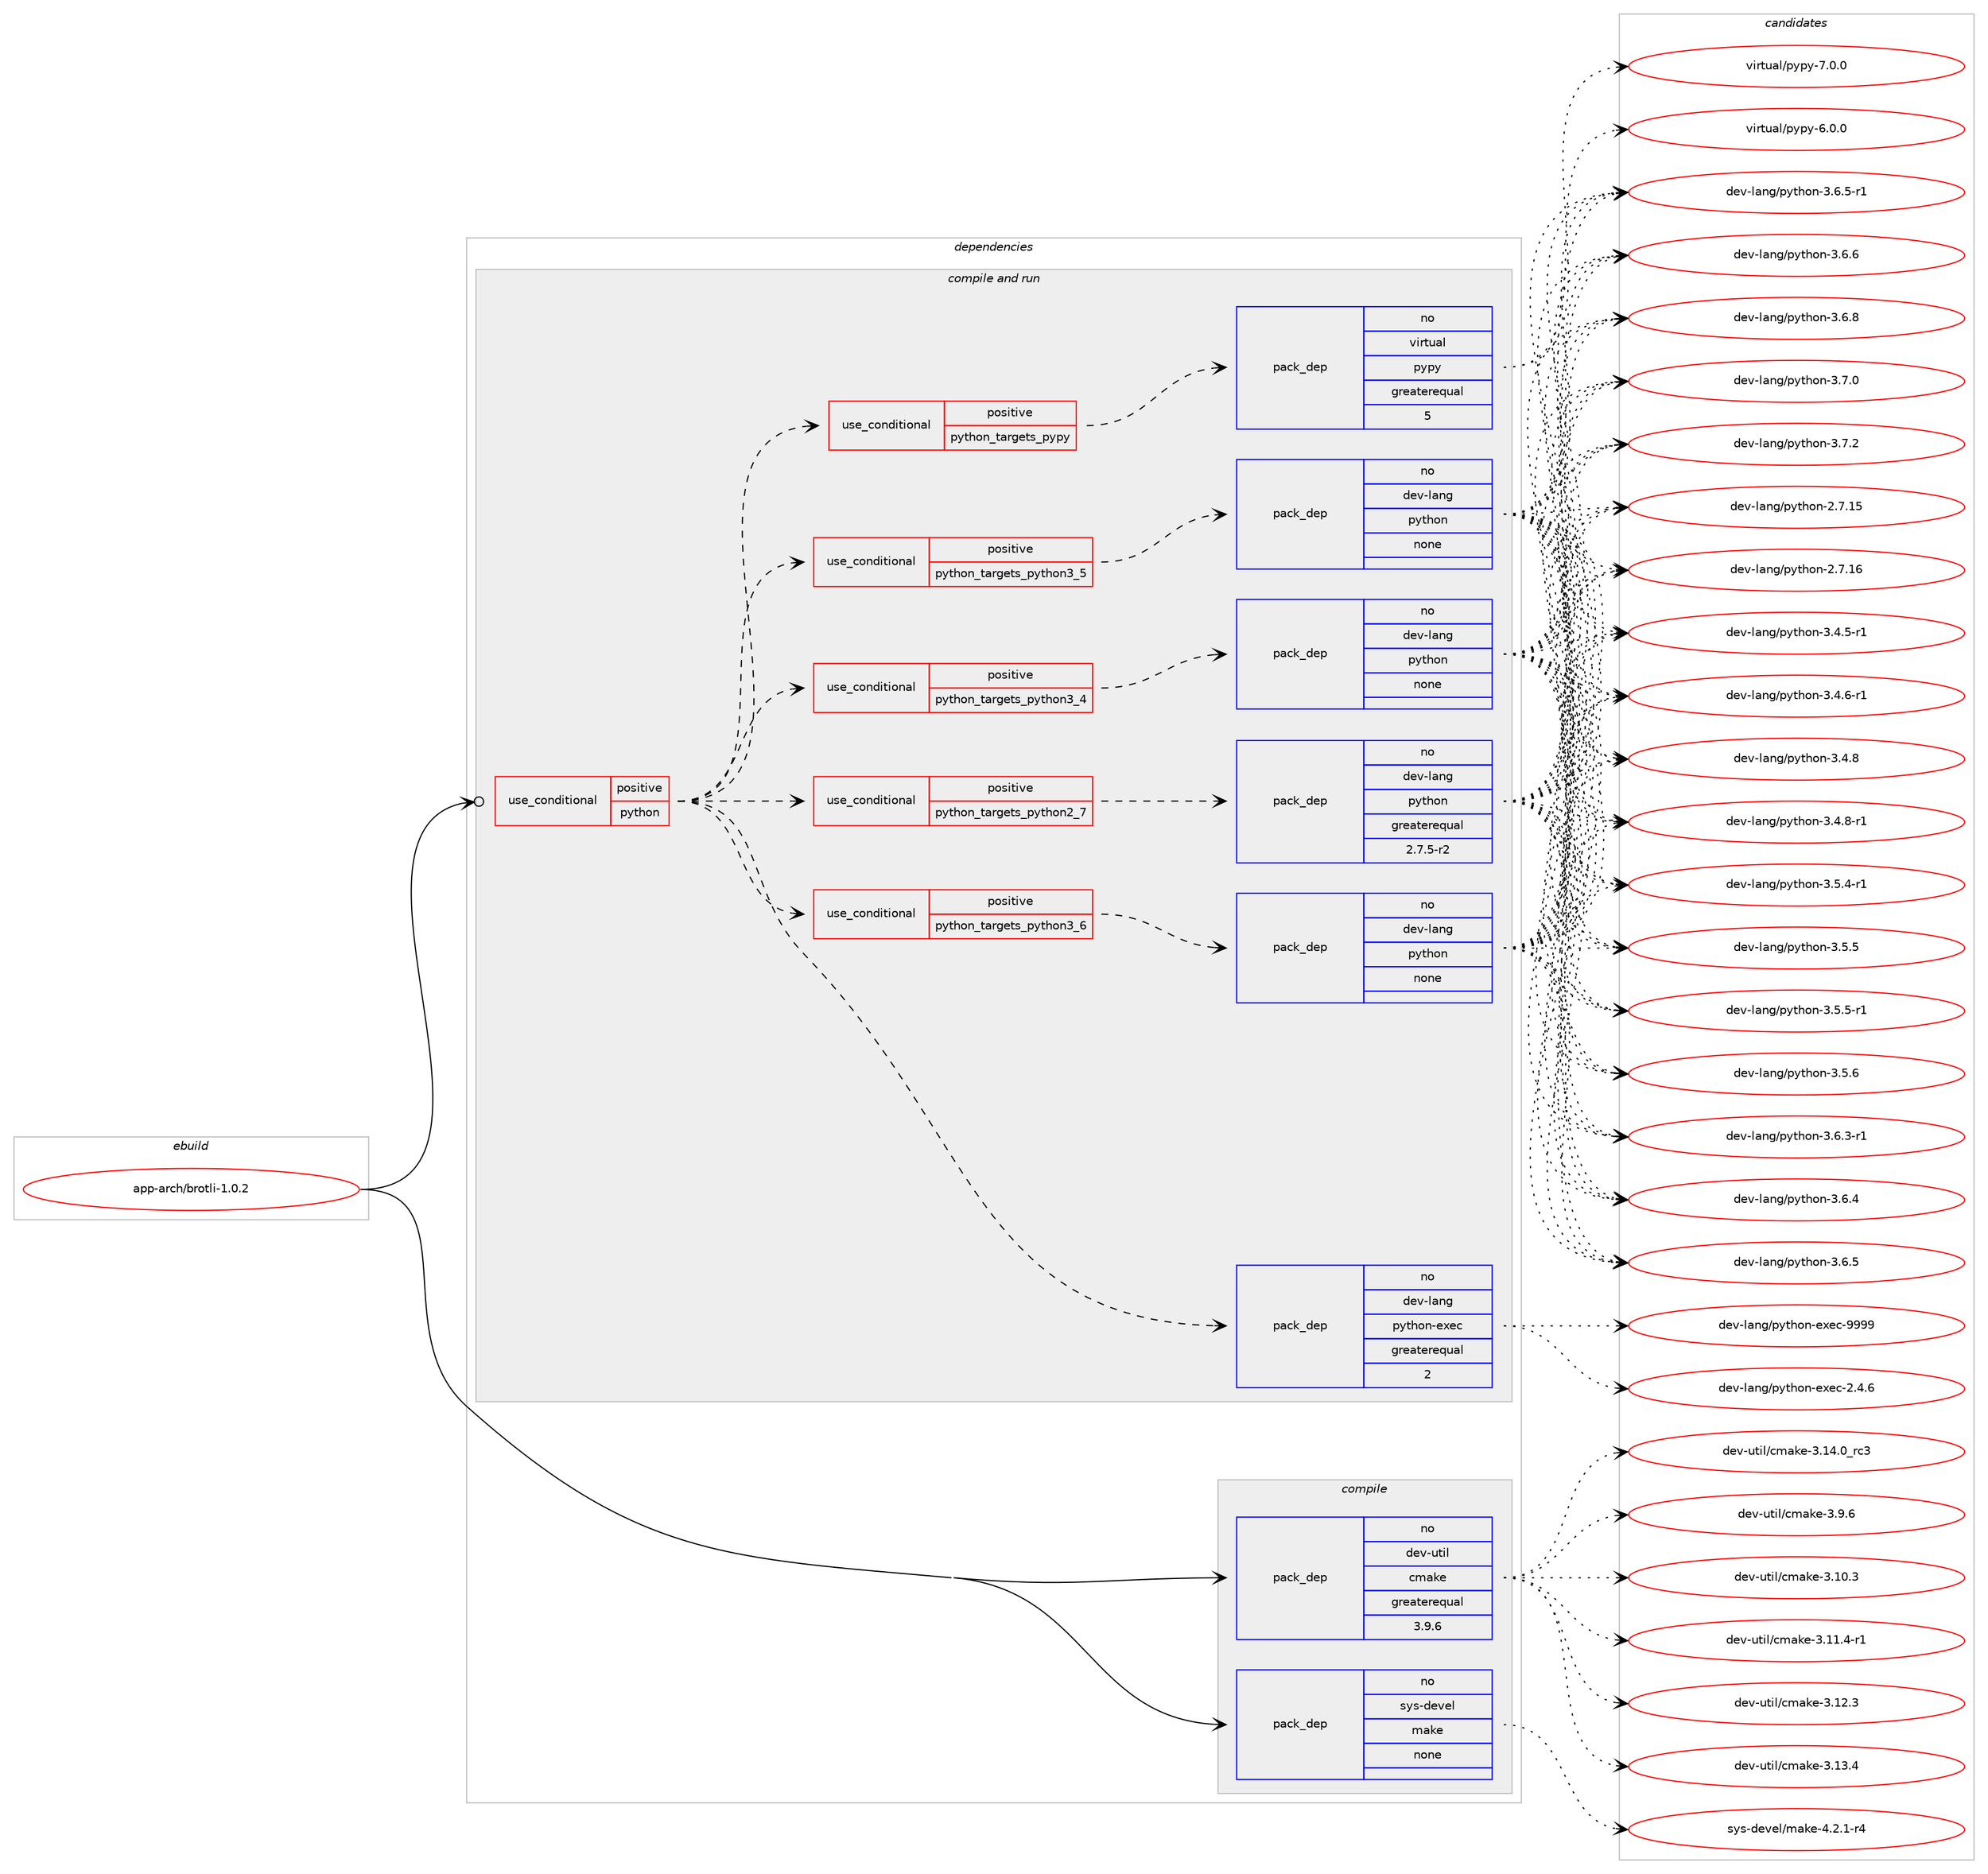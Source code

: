 digraph prolog {

# *************
# Graph options
# *************

newrank=true;
concentrate=true;
compound=true;
graph [rankdir=LR,fontname=Helvetica,fontsize=10,ranksep=1.5];#, ranksep=2.5, nodesep=0.2];
edge  [arrowhead=vee];
node  [fontname=Helvetica,fontsize=10];

# **********
# The ebuild
# **********

subgraph cluster_leftcol {
color=gray;
rank=same;
label=<<i>ebuild</i>>;
id [label="app-arch/brotli-1.0.2", color=red, width=4, href="../app-arch/brotli-1.0.2.svg"];
}

# ****************
# The dependencies
# ****************

subgraph cluster_midcol {
color=gray;
label=<<i>dependencies</i>>;
subgraph cluster_compile {
fillcolor="#eeeeee";
style=filled;
label=<<i>compile</i>>;
subgraph pack904674 {
dependency1270792 [label=<<TABLE BORDER="0" CELLBORDER="1" CELLSPACING="0" CELLPADDING="4" WIDTH="220"><TR><TD ROWSPAN="6" CELLPADDING="30">pack_dep</TD></TR><TR><TD WIDTH="110">no</TD></TR><TR><TD>dev-util</TD></TR><TR><TD>cmake</TD></TR><TR><TD>greaterequal</TD></TR><TR><TD>3.9.6</TD></TR></TABLE>>, shape=none, color=blue];
}
id:e -> dependency1270792:w [weight=20,style="solid",arrowhead="vee"];
subgraph pack904675 {
dependency1270793 [label=<<TABLE BORDER="0" CELLBORDER="1" CELLSPACING="0" CELLPADDING="4" WIDTH="220"><TR><TD ROWSPAN="6" CELLPADDING="30">pack_dep</TD></TR><TR><TD WIDTH="110">no</TD></TR><TR><TD>sys-devel</TD></TR><TR><TD>make</TD></TR><TR><TD>none</TD></TR><TR><TD></TD></TR></TABLE>>, shape=none, color=blue];
}
id:e -> dependency1270793:w [weight=20,style="solid",arrowhead="vee"];
}
subgraph cluster_compileandrun {
fillcolor="#eeeeee";
style=filled;
label=<<i>compile and run</i>>;
subgraph cond346399 {
dependency1270794 [label=<<TABLE BORDER="0" CELLBORDER="1" CELLSPACING="0" CELLPADDING="4"><TR><TD ROWSPAN="3" CELLPADDING="10">use_conditional</TD></TR><TR><TD>positive</TD></TR><TR><TD>python</TD></TR></TABLE>>, shape=none, color=red];
subgraph cond346400 {
dependency1270795 [label=<<TABLE BORDER="0" CELLBORDER="1" CELLSPACING="0" CELLPADDING="4"><TR><TD ROWSPAN="3" CELLPADDING="10">use_conditional</TD></TR><TR><TD>positive</TD></TR><TR><TD>python_targets_pypy</TD></TR></TABLE>>, shape=none, color=red];
subgraph pack904676 {
dependency1270796 [label=<<TABLE BORDER="0" CELLBORDER="1" CELLSPACING="0" CELLPADDING="4" WIDTH="220"><TR><TD ROWSPAN="6" CELLPADDING="30">pack_dep</TD></TR><TR><TD WIDTH="110">no</TD></TR><TR><TD>virtual</TD></TR><TR><TD>pypy</TD></TR><TR><TD>greaterequal</TD></TR><TR><TD>5</TD></TR></TABLE>>, shape=none, color=blue];
}
dependency1270795:e -> dependency1270796:w [weight=20,style="dashed",arrowhead="vee"];
}
dependency1270794:e -> dependency1270795:w [weight=20,style="dashed",arrowhead="vee"];
subgraph cond346401 {
dependency1270797 [label=<<TABLE BORDER="0" CELLBORDER="1" CELLSPACING="0" CELLPADDING="4"><TR><TD ROWSPAN="3" CELLPADDING="10">use_conditional</TD></TR><TR><TD>positive</TD></TR><TR><TD>python_targets_python2_7</TD></TR></TABLE>>, shape=none, color=red];
subgraph pack904677 {
dependency1270798 [label=<<TABLE BORDER="0" CELLBORDER="1" CELLSPACING="0" CELLPADDING="4" WIDTH="220"><TR><TD ROWSPAN="6" CELLPADDING="30">pack_dep</TD></TR><TR><TD WIDTH="110">no</TD></TR><TR><TD>dev-lang</TD></TR><TR><TD>python</TD></TR><TR><TD>greaterequal</TD></TR><TR><TD>2.7.5-r2</TD></TR></TABLE>>, shape=none, color=blue];
}
dependency1270797:e -> dependency1270798:w [weight=20,style="dashed",arrowhead="vee"];
}
dependency1270794:e -> dependency1270797:w [weight=20,style="dashed",arrowhead="vee"];
subgraph cond346402 {
dependency1270799 [label=<<TABLE BORDER="0" CELLBORDER="1" CELLSPACING="0" CELLPADDING="4"><TR><TD ROWSPAN="3" CELLPADDING="10">use_conditional</TD></TR><TR><TD>positive</TD></TR><TR><TD>python_targets_python3_4</TD></TR></TABLE>>, shape=none, color=red];
subgraph pack904678 {
dependency1270800 [label=<<TABLE BORDER="0" CELLBORDER="1" CELLSPACING="0" CELLPADDING="4" WIDTH="220"><TR><TD ROWSPAN="6" CELLPADDING="30">pack_dep</TD></TR><TR><TD WIDTH="110">no</TD></TR><TR><TD>dev-lang</TD></TR><TR><TD>python</TD></TR><TR><TD>none</TD></TR><TR><TD></TD></TR></TABLE>>, shape=none, color=blue];
}
dependency1270799:e -> dependency1270800:w [weight=20,style="dashed",arrowhead="vee"];
}
dependency1270794:e -> dependency1270799:w [weight=20,style="dashed",arrowhead="vee"];
subgraph cond346403 {
dependency1270801 [label=<<TABLE BORDER="0" CELLBORDER="1" CELLSPACING="0" CELLPADDING="4"><TR><TD ROWSPAN="3" CELLPADDING="10">use_conditional</TD></TR><TR><TD>positive</TD></TR><TR><TD>python_targets_python3_5</TD></TR></TABLE>>, shape=none, color=red];
subgraph pack904679 {
dependency1270802 [label=<<TABLE BORDER="0" CELLBORDER="1" CELLSPACING="0" CELLPADDING="4" WIDTH="220"><TR><TD ROWSPAN="6" CELLPADDING="30">pack_dep</TD></TR><TR><TD WIDTH="110">no</TD></TR><TR><TD>dev-lang</TD></TR><TR><TD>python</TD></TR><TR><TD>none</TD></TR><TR><TD></TD></TR></TABLE>>, shape=none, color=blue];
}
dependency1270801:e -> dependency1270802:w [weight=20,style="dashed",arrowhead="vee"];
}
dependency1270794:e -> dependency1270801:w [weight=20,style="dashed",arrowhead="vee"];
subgraph cond346404 {
dependency1270803 [label=<<TABLE BORDER="0" CELLBORDER="1" CELLSPACING="0" CELLPADDING="4"><TR><TD ROWSPAN="3" CELLPADDING="10">use_conditional</TD></TR><TR><TD>positive</TD></TR><TR><TD>python_targets_python3_6</TD></TR></TABLE>>, shape=none, color=red];
subgraph pack904680 {
dependency1270804 [label=<<TABLE BORDER="0" CELLBORDER="1" CELLSPACING="0" CELLPADDING="4" WIDTH="220"><TR><TD ROWSPAN="6" CELLPADDING="30">pack_dep</TD></TR><TR><TD WIDTH="110">no</TD></TR><TR><TD>dev-lang</TD></TR><TR><TD>python</TD></TR><TR><TD>none</TD></TR><TR><TD></TD></TR></TABLE>>, shape=none, color=blue];
}
dependency1270803:e -> dependency1270804:w [weight=20,style="dashed",arrowhead="vee"];
}
dependency1270794:e -> dependency1270803:w [weight=20,style="dashed",arrowhead="vee"];
subgraph pack904681 {
dependency1270805 [label=<<TABLE BORDER="0" CELLBORDER="1" CELLSPACING="0" CELLPADDING="4" WIDTH="220"><TR><TD ROWSPAN="6" CELLPADDING="30">pack_dep</TD></TR><TR><TD WIDTH="110">no</TD></TR><TR><TD>dev-lang</TD></TR><TR><TD>python-exec</TD></TR><TR><TD>greaterequal</TD></TR><TR><TD>2</TD></TR></TABLE>>, shape=none, color=blue];
}
dependency1270794:e -> dependency1270805:w [weight=20,style="dashed",arrowhead="vee"];
}
id:e -> dependency1270794:w [weight=20,style="solid",arrowhead="odotvee"];
}
subgraph cluster_run {
fillcolor="#eeeeee";
style=filled;
label=<<i>run</i>>;
}
}

# **************
# The candidates
# **************

subgraph cluster_choices {
rank=same;
color=gray;
label=<<i>candidates</i>>;

subgraph choice904674 {
color=black;
nodesep=1;
choice1001011184511711610510847991099710710145514649484651 [label="dev-util/cmake-3.10.3", color=red, width=4,href="../dev-util/cmake-3.10.3.svg"];
choice10010111845117116105108479910997107101455146494946524511449 [label="dev-util/cmake-3.11.4-r1", color=red, width=4,href="../dev-util/cmake-3.11.4-r1.svg"];
choice1001011184511711610510847991099710710145514649504651 [label="dev-util/cmake-3.12.3", color=red, width=4,href="../dev-util/cmake-3.12.3.svg"];
choice1001011184511711610510847991099710710145514649514652 [label="dev-util/cmake-3.13.4", color=red, width=4,href="../dev-util/cmake-3.13.4.svg"];
choice1001011184511711610510847991099710710145514649524648951149951 [label="dev-util/cmake-3.14.0_rc3", color=red, width=4,href="../dev-util/cmake-3.14.0_rc3.svg"];
choice10010111845117116105108479910997107101455146574654 [label="dev-util/cmake-3.9.6", color=red, width=4,href="../dev-util/cmake-3.9.6.svg"];
dependency1270792:e -> choice1001011184511711610510847991099710710145514649484651:w [style=dotted,weight="100"];
dependency1270792:e -> choice10010111845117116105108479910997107101455146494946524511449:w [style=dotted,weight="100"];
dependency1270792:e -> choice1001011184511711610510847991099710710145514649504651:w [style=dotted,weight="100"];
dependency1270792:e -> choice1001011184511711610510847991099710710145514649514652:w [style=dotted,weight="100"];
dependency1270792:e -> choice1001011184511711610510847991099710710145514649524648951149951:w [style=dotted,weight="100"];
dependency1270792:e -> choice10010111845117116105108479910997107101455146574654:w [style=dotted,weight="100"];
}
subgraph choice904675 {
color=black;
nodesep=1;
choice1151211154510010111810110847109971071014552465046494511452 [label="sys-devel/make-4.2.1-r4", color=red, width=4,href="../sys-devel/make-4.2.1-r4.svg"];
dependency1270793:e -> choice1151211154510010111810110847109971071014552465046494511452:w [style=dotted,weight="100"];
}
subgraph choice904676 {
color=black;
nodesep=1;
choice1181051141161179710847112121112121455446484648 [label="virtual/pypy-6.0.0", color=red, width=4,href="../virtual/pypy-6.0.0.svg"];
choice1181051141161179710847112121112121455546484648 [label="virtual/pypy-7.0.0", color=red, width=4,href="../virtual/pypy-7.0.0.svg"];
dependency1270796:e -> choice1181051141161179710847112121112121455446484648:w [style=dotted,weight="100"];
dependency1270796:e -> choice1181051141161179710847112121112121455546484648:w [style=dotted,weight="100"];
}
subgraph choice904677 {
color=black;
nodesep=1;
choice10010111845108971101034711212111610411111045504655464953 [label="dev-lang/python-2.7.15", color=red, width=4,href="../dev-lang/python-2.7.15.svg"];
choice10010111845108971101034711212111610411111045504655464954 [label="dev-lang/python-2.7.16", color=red, width=4,href="../dev-lang/python-2.7.16.svg"];
choice1001011184510897110103471121211161041111104551465246534511449 [label="dev-lang/python-3.4.5-r1", color=red, width=4,href="../dev-lang/python-3.4.5-r1.svg"];
choice1001011184510897110103471121211161041111104551465246544511449 [label="dev-lang/python-3.4.6-r1", color=red, width=4,href="../dev-lang/python-3.4.6-r1.svg"];
choice100101118451089711010347112121116104111110455146524656 [label="dev-lang/python-3.4.8", color=red, width=4,href="../dev-lang/python-3.4.8.svg"];
choice1001011184510897110103471121211161041111104551465246564511449 [label="dev-lang/python-3.4.8-r1", color=red, width=4,href="../dev-lang/python-3.4.8-r1.svg"];
choice1001011184510897110103471121211161041111104551465346524511449 [label="dev-lang/python-3.5.4-r1", color=red, width=4,href="../dev-lang/python-3.5.4-r1.svg"];
choice100101118451089711010347112121116104111110455146534653 [label="dev-lang/python-3.5.5", color=red, width=4,href="../dev-lang/python-3.5.5.svg"];
choice1001011184510897110103471121211161041111104551465346534511449 [label="dev-lang/python-3.5.5-r1", color=red, width=4,href="../dev-lang/python-3.5.5-r1.svg"];
choice100101118451089711010347112121116104111110455146534654 [label="dev-lang/python-3.5.6", color=red, width=4,href="../dev-lang/python-3.5.6.svg"];
choice1001011184510897110103471121211161041111104551465446514511449 [label="dev-lang/python-3.6.3-r1", color=red, width=4,href="../dev-lang/python-3.6.3-r1.svg"];
choice100101118451089711010347112121116104111110455146544652 [label="dev-lang/python-3.6.4", color=red, width=4,href="../dev-lang/python-3.6.4.svg"];
choice100101118451089711010347112121116104111110455146544653 [label="dev-lang/python-3.6.5", color=red, width=4,href="../dev-lang/python-3.6.5.svg"];
choice1001011184510897110103471121211161041111104551465446534511449 [label="dev-lang/python-3.6.5-r1", color=red, width=4,href="../dev-lang/python-3.6.5-r1.svg"];
choice100101118451089711010347112121116104111110455146544654 [label="dev-lang/python-3.6.6", color=red, width=4,href="../dev-lang/python-3.6.6.svg"];
choice100101118451089711010347112121116104111110455146544656 [label="dev-lang/python-3.6.8", color=red, width=4,href="../dev-lang/python-3.6.8.svg"];
choice100101118451089711010347112121116104111110455146554648 [label="dev-lang/python-3.7.0", color=red, width=4,href="../dev-lang/python-3.7.0.svg"];
choice100101118451089711010347112121116104111110455146554650 [label="dev-lang/python-3.7.2", color=red, width=4,href="../dev-lang/python-3.7.2.svg"];
dependency1270798:e -> choice10010111845108971101034711212111610411111045504655464953:w [style=dotted,weight="100"];
dependency1270798:e -> choice10010111845108971101034711212111610411111045504655464954:w [style=dotted,weight="100"];
dependency1270798:e -> choice1001011184510897110103471121211161041111104551465246534511449:w [style=dotted,weight="100"];
dependency1270798:e -> choice1001011184510897110103471121211161041111104551465246544511449:w [style=dotted,weight="100"];
dependency1270798:e -> choice100101118451089711010347112121116104111110455146524656:w [style=dotted,weight="100"];
dependency1270798:e -> choice1001011184510897110103471121211161041111104551465246564511449:w [style=dotted,weight="100"];
dependency1270798:e -> choice1001011184510897110103471121211161041111104551465346524511449:w [style=dotted,weight="100"];
dependency1270798:e -> choice100101118451089711010347112121116104111110455146534653:w [style=dotted,weight="100"];
dependency1270798:e -> choice1001011184510897110103471121211161041111104551465346534511449:w [style=dotted,weight="100"];
dependency1270798:e -> choice100101118451089711010347112121116104111110455146534654:w [style=dotted,weight="100"];
dependency1270798:e -> choice1001011184510897110103471121211161041111104551465446514511449:w [style=dotted,weight="100"];
dependency1270798:e -> choice100101118451089711010347112121116104111110455146544652:w [style=dotted,weight="100"];
dependency1270798:e -> choice100101118451089711010347112121116104111110455146544653:w [style=dotted,weight="100"];
dependency1270798:e -> choice1001011184510897110103471121211161041111104551465446534511449:w [style=dotted,weight="100"];
dependency1270798:e -> choice100101118451089711010347112121116104111110455146544654:w [style=dotted,weight="100"];
dependency1270798:e -> choice100101118451089711010347112121116104111110455146544656:w [style=dotted,weight="100"];
dependency1270798:e -> choice100101118451089711010347112121116104111110455146554648:w [style=dotted,weight="100"];
dependency1270798:e -> choice100101118451089711010347112121116104111110455146554650:w [style=dotted,weight="100"];
}
subgraph choice904678 {
color=black;
nodesep=1;
choice10010111845108971101034711212111610411111045504655464953 [label="dev-lang/python-2.7.15", color=red, width=4,href="../dev-lang/python-2.7.15.svg"];
choice10010111845108971101034711212111610411111045504655464954 [label="dev-lang/python-2.7.16", color=red, width=4,href="../dev-lang/python-2.7.16.svg"];
choice1001011184510897110103471121211161041111104551465246534511449 [label="dev-lang/python-3.4.5-r1", color=red, width=4,href="../dev-lang/python-3.4.5-r1.svg"];
choice1001011184510897110103471121211161041111104551465246544511449 [label="dev-lang/python-3.4.6-r1", color=red, width=4,href="../dev-lang/python-3.4.6-r1.svg"];
choice100101118451089711010347112121116104111110455146524656 [label="dev-lang/python-3.4.8", color=red, width=4,href="../dev-lang/python-3.4.8.svg"];
choice1001011184510897110103471121211161041111104551465246564511449 [label="dev-lang/python-3.4.8-r1", color=red, width=4,href="../dev-lang/python-3.4.8-r1.svg"];
choice1001011184510897110103471121211161041111104551465346524511449 [label="dev-lang/python-3.5.4-r1", color=red, width=4,href="../dev-lang/python-3.5.4-r1.svg"];
choice100101118451089711010347112121116104111110455146534653 [label="dev-lang/python-3.5.5", color=red, width=4,href="../dev-lang/python-3.5.5.svg"];
choice1001011184510897110103471121211161041111104551465346534511449 [label="dev-lang/python-3.5.5-r1", color=red, width=4,href="../dev-lang/python-3.5.5-r1.svg"];
choice100101118451089711010347112121116104111110455146534654 [label="dev-lang/python-3.5.6", color=red, width=4,href="../dev-lang/python-3.5.6.svg"];
choice1001011184510897110103471121211161041111104551465446514511449 [label="dev-lang/python-3.6.3-r1", color=red, width=4,href="../dev-lang/python-3.6.3-r1.svg"];
choice100101118451089711010347112121116104111110455146544652 [label="dev-lang/python-3.6.4", color=red, width=4,href="../dev-lang/python-3.6.4.svg"];
choice100101118451089711010347112121116104111110455146544653 [label="dev-lang/python-3.6.5", color=red, width=4,href="../dev-lang/python-3.6.5.svg"];
choice1001011184510897110103471121211161041111104551465446534511449 [label="dev-lang/python-3.6.5-r1", color=red, width=4,href="../dev-lang/python-3.6.5-r1.svg"];
choice100101118451089711010347112121116104111110455146544654 [label="dev-lang/python-3.6.6", color=red, width=4,href="../dev-lang/python-3.6.6.svg"];
choice100101118451089711010347112121116104111110455146544656 [label="dev-lang/python-3.6.8", color=red, width=4,href="../dev-lang/python-3.6.8.svg"];
choice100101118451089711010347112121116104111110455146554648 [label="dev-lang/python-3.7.0", color=red, width=4,href="../dev-lang/python-3.7.0.svg"];
choice100101118451089711010347112121116104111110455146554650 [label="dev-lang/python-3.7.2", color=red, width=4,href="../dev-lang/python-3.7.2.svg"];
dependency1270800:e -> choice10010111845108971101034711212111610411111045504655464953:w [style=dotted,weight="100"];
dependency1270800:e -> choice10010111845108971101034711212111610411111045504655464954:w [style=dotted,weight="100"];
dependency1270800:e -> choice1001011184510897110103471121211161041111104551465246534511449:w [style=dotted,weight="100"];
dependency1270800:e -> choice1001011184510897110103471121211161041111104551465246544511449:w [style=dotted,weight="100"];
dependency1270800:e -> choice100101118451089711010347112121116104111110455146524656:w [style=dotted,weight="100"];
dependency1270800:e -> choice1001011184510897110103471121211161041111104551465246564511449:w [style=dotted,weight="100"];
dependency1270800:e -> choice1001011184510897110103471121211161041111104551465346524511449:w [style=dotted,weight="100"];
dependency1270800:e -> choice100101118451089711010347112121116104111110455146534653:w [style=dotted,weight="100"];
dependency1270800:e -> choice1001011184510897110103471121211161041111104551465346534511449:w [style=dotted,weight="100"];
dependency1270800:e -> choice100101118451089711010347112121116104111110455146534654:w [style=dotted,weight="100"];
dependency1270800:e -> choice1001011184510897110103471121211161041111104551465446514511449:w [style=dotted,weight="100"];
dependency1270800:e -> choice100101118451089711010347112121116104111110455146544652:w [style=dotted,weight="100"];
dependency1270800:e -> choice100101118451089711010347112121116104111110455146544653:w [style=dotted,weight="100"];
dependency1270800:e -> choice1001011184510897110103471121211161041111104551465446534511449:w [style=dotted,weight="100"];
dependency1270800:e -> choice100101118451089711010347112121116104111110455146544654:w [style=dotted,weight="100"];
dependency1270800:e -> choice100101118451089711010347112121116104111110455146544656:w [style=dotted,weight="100"];
dependency1270800:e -> choice100101118451089711010347112121116104111110455146554648:w [style=dotted,weight="100"];
dependency1270800:e -> choice100101118451089711010347112121116104111110455146554650:w [style=dotted,weight="100"];
}
subgraph choice904679 {
color=black;
nodesep=1;
choice10010111845108971101034711212111610411111045504655464953 [label="dev-lang/python-2.7.15", color=red, width=4,href="../dev-lang/python-2.7.15.svg"];
choice10010111845108971101034711212111610411111045504655464954 [label="dev-lang/python-2.7.16", color=red, width=4,href="../dev-lang/python-2.7.16.svg"];
choice1001011184510897110103471121211161041111104551465246534511449 [label="dev-lang/python-3.4.5-r1", color=red, width=4,href="../dev-lang/python-3.4.5-r1.svg"];
choice1001011184510897110103471121211161041111104551465246544511449 [label="dev-lang/python-3.4.6-r1", color=red, width=4,href="../dev-lang/python-3.4.6-r1.svg"];
choice100101118451089711010347112121116104111110455146524656 [label="dev-lang/python-3.4.8", color=red, width=4,href="../dev-lang/python-3.4.8.svg"];
choice1001011184510897110103471121211161041111104551465246564511449 [label="dev-lang/python-3.4.8-r1", color=red, width=4,href="../dev-lang/python-3.4.8-r1.svg"];
choice1001011184510897110103471121211161041111104551465346524511449 [label="dev-lang/python-3.5.4-r1", color=red, width=4,href="../dev-lang/python-3.5.4-r1.svg"];
choice100101118451089711010347112121116104111110455146534653 [label="dev-lang/python-3.5.5", color=red, width=4,href="../dev-lang/python-3.5.5.svg"];
choice1001011184510897110103471121211161041111104551465346534511449 [label="dev-lang/python-3.5.5-r1", color=red, width=4,href="../dev-lang/python-3.5.5-r1.svg"];
choice100101118451089711010347112121116104111110455146534654 [label="dev-lang/python-3.5.6", color=red, width=4,href="../dev-lang/python-3.5.6.svg"];
choice1001011184510897110103471121211161041111104551465446514511449 [label="dev-lang/python-3.6.3-r1", color=red, width=4,href="../dev-lang/python-3.6.3-r1.svg"];
choice100101118451089711010347112121116104111110455146544652 [label="dev-lang/python-3.6.4", color=red, width=4,href="../dev-lang/python-3.6.4.svg"];
choice100101118451089711010347112121116104111110455146544653 [label="dev-lang/python-3.6.5", color=red, width=4,href="../dev-lang/python-3.6.5.svg"];
choice1001011184510897110103471121211161041111104551465446534511449 [label="dev-lang/python-3.6.5-r1", color=red, width=4,href="../dev-lang/python-3.6.5-r1.svg"];
choice100101118451089711010347112121116104111110455146544654 [label="dev-lang/python-3.6.6", color=red, width=4,href="../dev-lang/python-3.6.6.svg"];
choice100101118451089711010347112121116104111110455146544656 [label="dev-lang/python-3.6.8", color=red, width=4,href="../dev-lang/python-3.6.8.svg"];
choice100101118451089711010347112121116104111110455146554648 [label="dev-lang/python-3.7.0", color=red, width=4,href="../dev-lang/python-3.7.0.svg"];
choice100101118451089711010347112121116104111110455146554650 [label="dev-lang/python-3.7.2", color=red, width=4,href="../dev-lang/python-3.7.2.svg"];
dependency1270802:e -> choice10010111845108971101034711212111610411111045504655464953:w [style=dotted,weight="100"];
dependency1270802:e -> choice10010111845108971101034711212111610411111045504655464954:w [style=dotted,weight="100"];
dependency1270802:e -> choice1001011184510897110103471121211161041111104551465246534511449:w [style=dotted,weight="100"];
dependency1270802:e -> choice1001011184510897110103471121211161041111104551465246544511449:w [style=dotted,weight="100"];
dependency1270802:e -> choice100101118451089711010347112121116104111110455146524656:w [style=dotted,weight="100"];
dependency1270802:e -> choice1001011184510897110103471121211161041111104551465246564511449:w [style=dotted,weight="100"];
dependency1270802:e -> choice1001011184510897110103471121211161041111104551465346524511449:w [style=dotted,weight="100"];
dependency1270802:e -> choice100101118451089711010347112121116104111110455146534653:w [style=dotted,weight="100"];
dependency1270802:e -> choice1001011184510897110103471121211161041111104551465346534511449:w [style=dotted,weight="100"];
dependency1270802:e -> choice100101118451089711010347112121116104111110455146534654:w [style=dotted,weight="100"];
dependency1270802:e -> choice1001011184510897110103471121211161041111104551465446514511449:w [style=dotted,weight="100"];
dependency1270802:e -> choice100101118451089711010347112121116104111110455146544652:w [style=dotted,weight="100"];
dependency1270802:e -> choice100101118451089711010347112121116104111110455146544653:w [style=dotted,weight="100"];
dependency1270802:e -> choice1001011184510897110103471121211161041111104551465446534511449:w [style=dotted,weight="100"];
dependency1270802:e -> choice100101118451089711010347112121116104111110455146544654:w [style=dotted,weight="100"];
dependency1270802:e -> choice100101118451089711010347112121116104111110455146544656:w [style=dotted,weight="100"];
dependency1270802:e -> choice100101118451089711010347112121116104111110455146554648:w [style=dotted,weight="100"];
dependency1270802:e -> choice100101118451089711010347112121116104111110455146554650:w [style=dotted,weight="100"];
}
subgraph choice904680 {
color=black;
nodesep=1;
choice10010111845108971101034711212111610411111045504655464953 [label="dev-lang/python-2.7.15", color=red, width=4,href="../dev-lang/python-2.7.15.svg"];
choice10010111845108971101034711212111610411111045504655464954 [label="dev-lang/python-2.7.16", color=red, width=4,href="../dev-lang/python-2.7.16.svg"];
choice1001011184510897110103471121211161041111104551465246534511449 [label="dev-lang/python-3.4.5-r1", color=red, width=4,href="../dev-lang/python-3.4.5-r1.svg"];
choice1001011184510897110103471121211161041111104551465246544511449 [label="dev-lang/python-3.4.6-r1", color=red, width=4,href="../dev-lang/python-3.4.6-r1.svg"];
choice100101118451089711010347112121116104111110455146524656 [label="dev-lang/python-3.4.8", color=red, width=4,href="../dev-lang/python-3.4.8.svg"];
choice1001011184510897110103471121211161041111104551465246564511449 [label="dev-lang/python-3.4.8-r1", color=red, width=4,href="../dev-lang/python-3.4.8-r1.svg"];
choice1001011184510897110103471121211161041111104551465346524511449 [label="dev-lang/python-3.5.4-r1", color=red, width=4,href="../dev-lang/python-3.5.4-r1.svg"];
choice100101118451089711010347112121116104111110455146534653 [label="dev-lang/python-3.5.5", color=red, width=4,href="../dev-lang/python-3.5.5.svg"];
choice1001011184510897110103471121211161041111104551465346534511449 [label="dev-lang/python-3.5.5-r1", color=red, width=4,href="../dev-lang/python-3.5.5-r1.svg"];
choice100101118451089711010347112121116104111110455146534654 [label="dev-lang/python-3.5.6", color=red, width=4,href="../dev-lang/python-3.5.6.svg"];
choice1001011184510897110103471121211161041111104551465446514511449 [label="dev-lang/python-3.6.3-r1", color=red, width=4,href="../dev-lang/python-3.6.3-r1.svg"];
choice100101118451089711010347112121116104111110455146544652 [label="dev-lang/python-3.6.4", color=red, width=4,href="../dev-lang/python-3.6.4.svg"];
choice100101118451089711010347112121116104111110455146544653 [label="dev-lang/python-3.6.5", color=red, width=4,href="../dev-lang/python-3.6.5.svg"];
choice1001011184510897110103471121211161041111104551465446534511449 [label="dev-lang/python-3.6.5-r1", color=red, width=4,href="../dev-lang/python-3.6.5-r1.svg"];
choice100101118451089711010347112121116104111110455146544654 [label="dev-lang/python-3.6.6", color=red, width=4,href="../dev-lang/python-3.6.6.svg"];
choice100101118451089711010347112121116104111110455146544656 [label="dev-lang/python-3.6.8", color=red, width=4,href="../dev-lang/python-3.6.8.svg"];
choice100101118451089711010347112121116104111110455146554648 [label="dev-lang/python-3.7.0", color=red, width=4,href="../dev-lang/python-3.7.0.svg"];
choice100101118451089711010347112121116104111110455146554650 [label="dev-lang/python-3.7.2", color=red, width=4,href="../dev-lang/python-3.7.2.svg"];
dependency1270804:e -> choice10010111845108971101034711212111610411111045504655464953:w [style=dotted,weight="100"];
dependency1270804:e -> choice10010111845108971101034711212111610411111045504655464954:w [style=dotted,weight="100"];
dependency1270804:e -> choice1001011184510897110103471121211161041111104551465246534511449:w [style=dotted,weight="100"];
dependency1270804:e -> choice1001011184510897110103471121211161041111104551465246544511449:w [style=dotted,weight="100"];
dependency1270804:e -> choice100101118451089711010347112121116104111110455146524656:w [style=dotted,weight="100"];
dependency1270804:e -> choice1001011184510897110103471121211161041111104551465246564511449:w [style=dotted,weight="100"];
dependency1270804:e -> choice1001011184510897110103471121211161041111104551465346524511449:w [style=dotted,weight="100"];
dependency1270804:e -> choice100101118451089711010347112121116104111110455146534653:w [style=dotted,weight="100"];
dependency1270804:e -> choice1001011184510897110103471121211161041111104551465346534511449:w [style=dotted,weight="100"];
dependency1270804:e -> choice100101118451089711010347112121116104111110455146534654:w [style=dotted,weight="100"];
dependency1270804:e -> choice1001011184510897110103471121211161041111104551465446514511449:w [style=dotted,weight="100"];
dependency1270804:e -> choice100101118451089711010347112121116104111110455146544652:w [style=dotted,weight="100"];
dependency1270804:e -> choice100101118451089711010347112121116104111110455146544653:w [style=dotted,weight="100"];
dependency1270804:e -> choice1001011184510897110103471121211161041111104551465446534511449:w [style=dotted,weight="100"];
dependency1270804:e -> choice100101118451089711010347112121116104111110455146544654:w [style=dotted,weight="100"];
dependency1270804:e -> choice100101118451089711010347112121116104111110455146544656:w [style=dotted,weight="100"];
dependency1270804:e -> choice100101118451089711010347112121116104111110455146554648:w [style=dotted,weight="100"];
dependency1270804:e -> choice100101118451089711010347112121116104111110455146554650:w [style=dotted,weight="100"];
}
subgraph choice904681 {
color=black;
nodesep=1;
choice1001011184510897110103471121211161041111104510112010199455046524654 [label="dev-lang/python-exec-2.4.6", color=red, width=4,href="../dev-lang/python-exec-2.4.6.svg"];
choice10010111845108971101034711212111610411111045101120101994557575757 [label="dev-lang/python-exec-9999", color=red, width=4,href="../dev-lang/python-exec-9999.svg"];
dependency1270805:e -> choice1001011184510897110103471121211161041111104510112010199455046524654:w [style=dotted,weight="100"];
dependency1270805:e -> choice10010111845108971101034711212111610411111045101120101994557575757:w [style=dotted,weight="100"];
}
}

}
